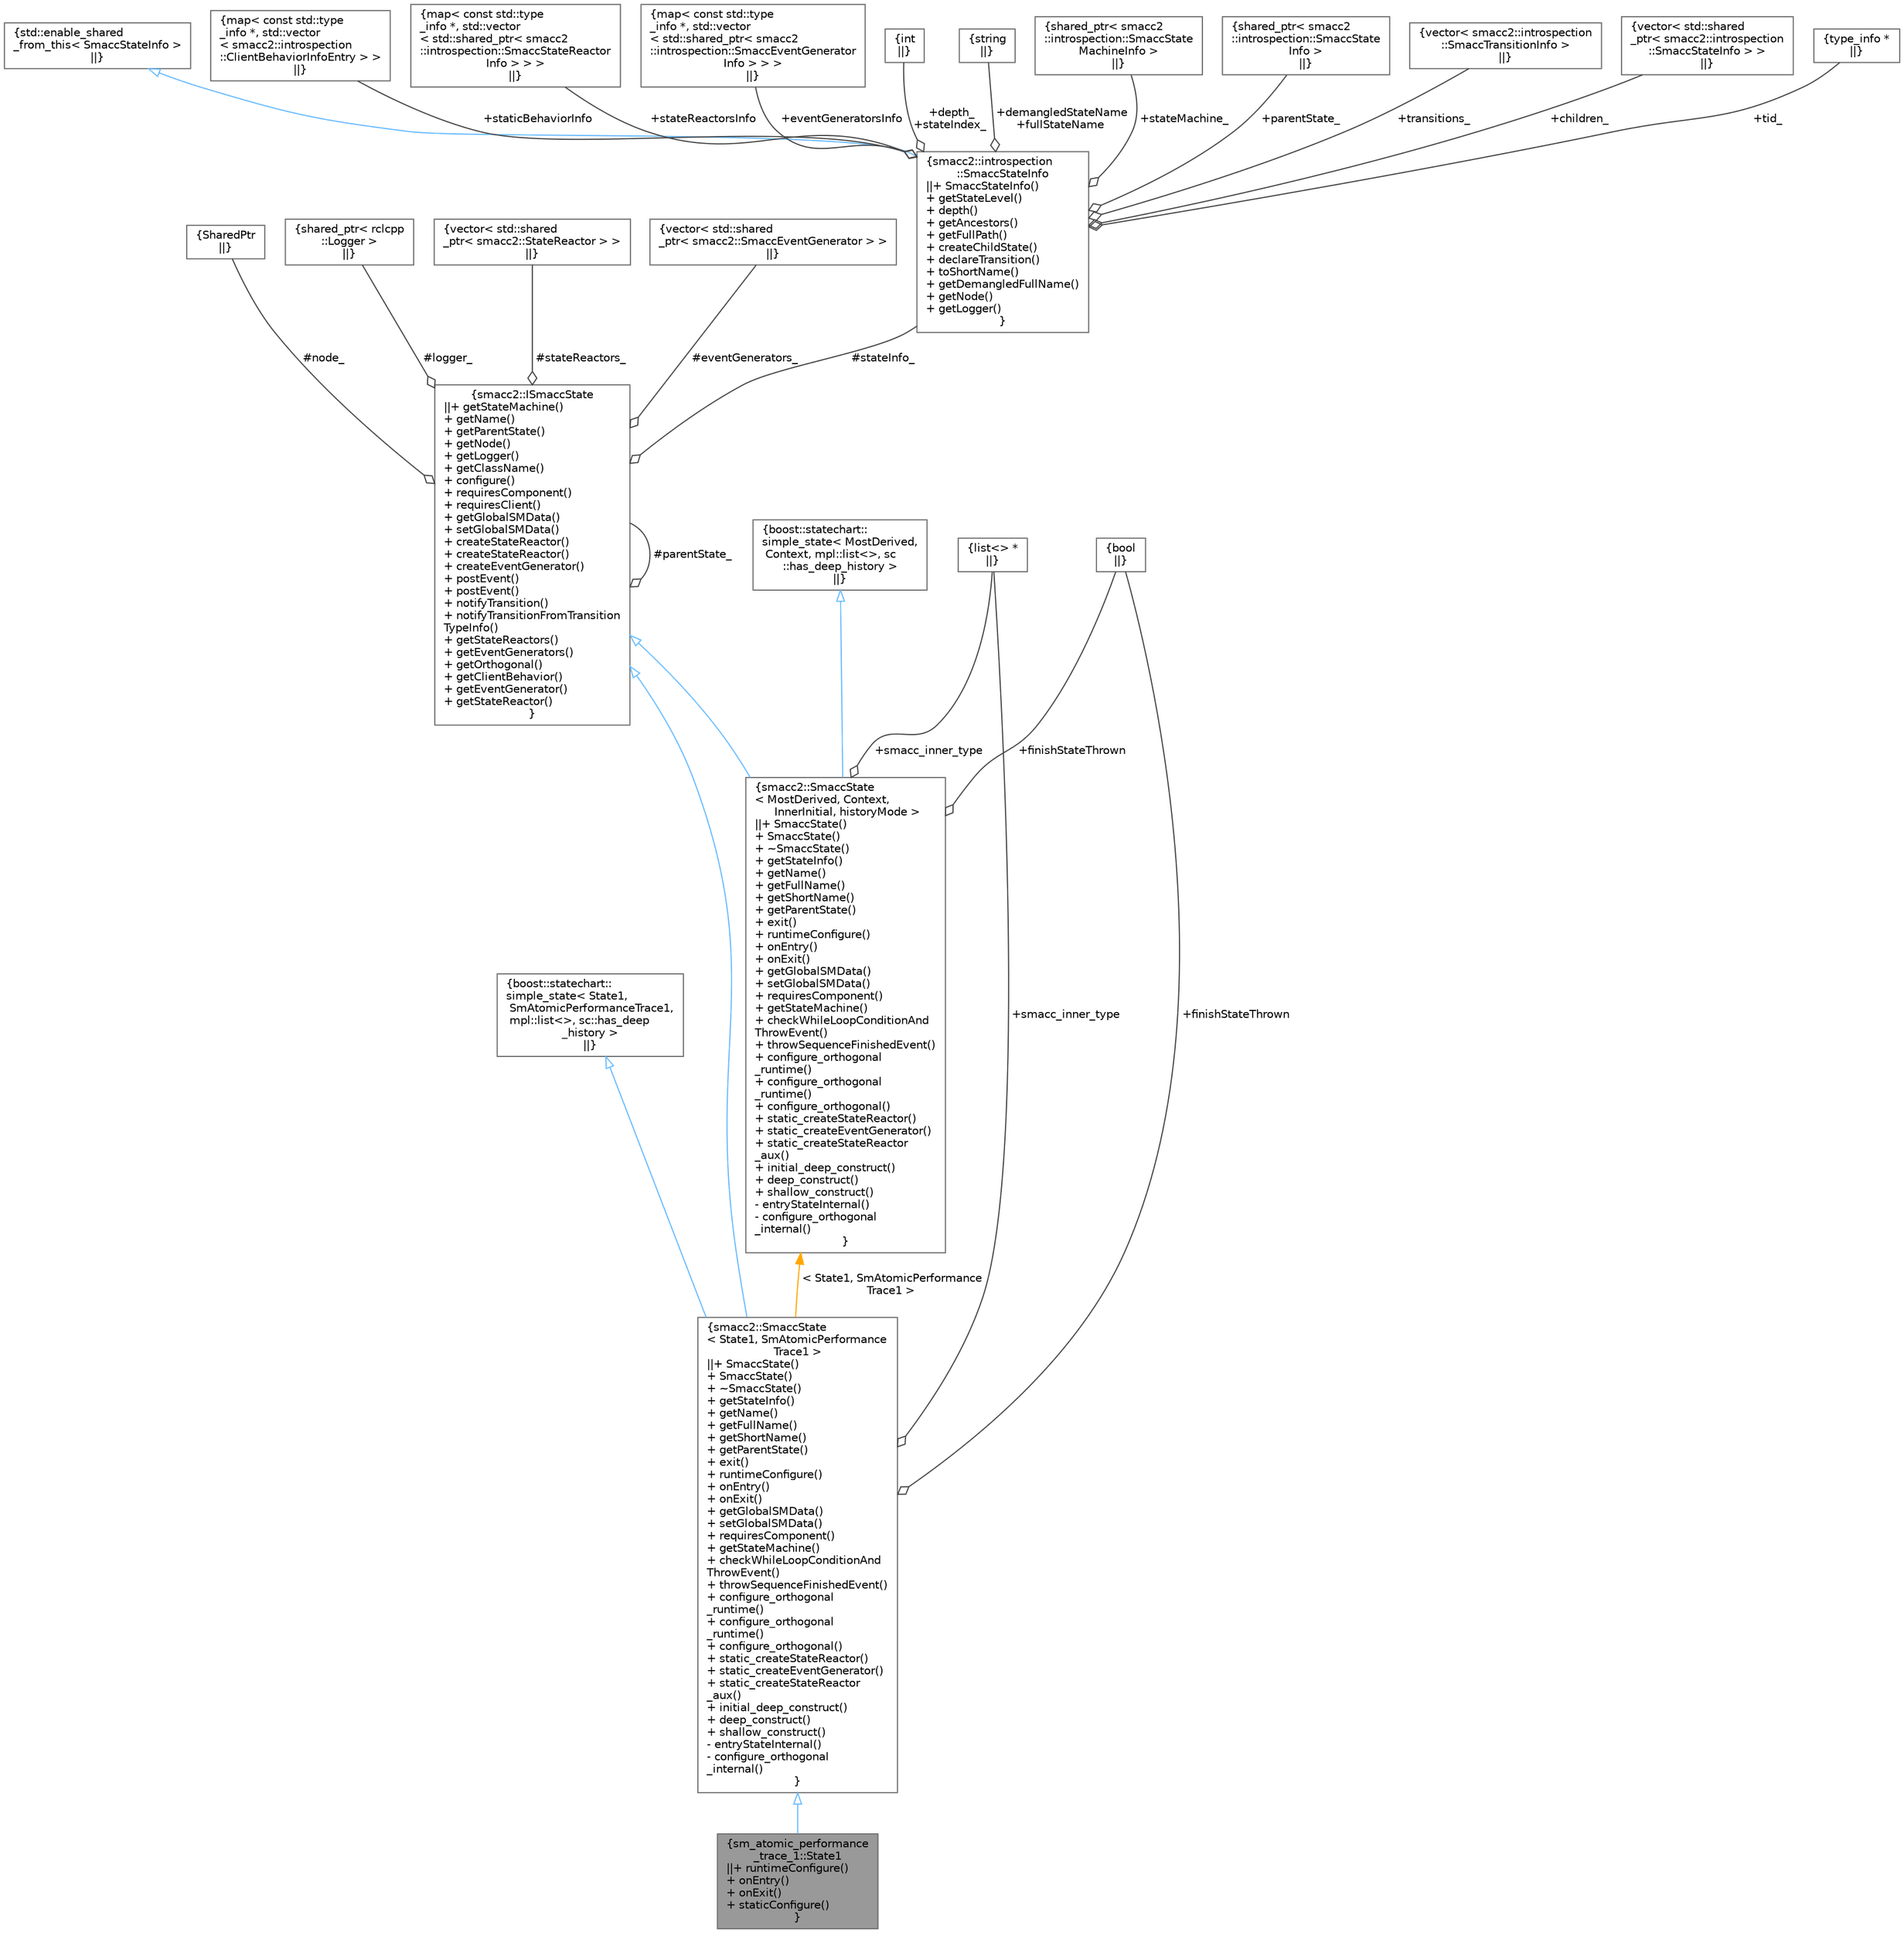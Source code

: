 digraph "sm_atomic_performance_trace_1::State1"
{
 // LATEX_PDF_SIZE
  bgcolor="transparent";
  edge [fontname=Helvetica,fontsize=10,labelfontname=Helvetica,labelfontsize=10];
  node [fontname=Helvetica,fontsize=10,shape=box,height=0.2,width=0.4];
  Node1 [label="{sm_atomic_performance\l_trace_1::State1\n||+ runtimeConfigure()\l+ onEntry()\l+ onExit()\l+ staticConfigure()\l}",height=0.2,width=0.4,color="gray40", fillcolor="grey60", style="filled", fontcolor="black",tooltip=" "];
  Node2 -> Node1 [dir="back",color="steelblue1",style="solid",arrowtail="onormal"];
  Node2 [label="{smacc2::SmaccState\l\< State1, SmAtomicPerformance\lTrace1 \>\n||+ SmaccState()\l+ SmaccState()\l+ ~SmaccState()\l+ getStateInfo()\l+ getName()\l+ getFullName()\l+ getShortName()\l+ getParentState()\l+ exit()\l+ runtimeConfigure()\l+ onEntry()\l+ onExit()\l+ getGlobalSMData()\l+ setGlobalSMData()\l+ requiresComponent()\l+ getStateMachine()\l+ checkWhileLoopConditionAnd\lThrowEvent()\l+ throwSequenceFinishedEvent()\l+ configure_orthogonal\l_runtime()\l+ configure_orthogonal\l_runtime()\l+ configure_orthogonal()\l+ static_createStateReactor()\l+ static_createEventGenerator()\l+ static_createStateReactor\l_aux()\l+ initial_deep_construct()\l+ deep_construct()\l+ shallow_construct()\l- entryStateInternal()\l- configure_orthogonal\l_internal()\l}",height=0.2,width=0.4,color="gray40", fillcolor="white", style="filled",URL="$classsmacc2_1_1SmaccState.html",tooltip=" "];
  Node3 -> Node2 [dir="back",color="steelblue1",style="solid",arrowtail="onormal"];
  Node3 [label="{boost::statechart::\lsimple_state\< State1,\l SmAtomicPerformanceTrace1,\l mpl::list\<\>, sc::has_deep\l_history \>\n||}",height=0.2,width=0.4,color="gray40", fillcolor="white", style="filled",tooltip=" "];
  Node4 -> Node2 [dir="back",color="steelblue1",style="solid",arrowtail="onormal"];
  Node4 [label="{smacc2::ISmaccState\n||+ getStateMachine()\l+ getName()\l+ getParentState()\l+ getNode()\l+ getLogger()\l+ getClassName()\l+ configure()\l+ requiresComponent()\l+ requiresClient()\l+ getGlobalSMData()\l+ setGlobalSMData()\l+ createStateReactor()\l+ createStateReactor()\l+ createEventGenerator()\l+ postEvent()\l+ postEvent()\l+ notifyTransition()\l+ notifyTransitionFromTransition\lTypeInfo()\l+ getStateReactors()\l+ getEventGenerators()\l+ getOrthogonal()\l+ getClientBehavior()\l+ getEventGenerator()\l+ getStateReactor()\l}",height=0.2,width=0.4,color="gray40", fillcolor="white", style="filled",URL="$classsmacc2_1_1ISmaccState.html",tooltip=" "];
  Node5 -> Node4 [color="grey25",style="solid",label=" #node_" ,arrowhead="odiamond"];
  Node5 [label="{SharedPtr\n||}",height=0.2,width=0.4,color="gray40", fillcolor="white", style="filled",tooltip=" "];
  Node6 -> Node4 [color="grey25",style="solid",label=" #logger_" ,arrowhead="odiamond"];
  Node6 [label="{shared_ptr\< rclcpp\l::Logger \>\n||}",height=0.2,width=0.4,color="gray40", fillcolor="white", style="filled",tooltip=" "];
  Node7 -> Node4 [color="grey25",style="solid",label=" #stateReactors_" ,arrowhead="odiamond"];
  Node7 [label="{vector\< std::shared\l_ptr\< smacc2::StateReactor \> \>\n||}",height=0.2,width=0.4,color="gray40", fillcolor="white", style="filled",tooltip=" "];
  Node8 -> Node4 [color="grey25",style="solid",label=" #eventGenerators_" ,arrowhead="odiamond"];
  Node8 [label="{vector\< std::shared\l_ptr\< smacc2::SmaccEventGenerator \> \>\n||}",height=0.2,width=0.4,color="gray40", fillcolor="white", style="filled",tooltip=" "];
  Node4 -> Node4 [color="grey25",style="solid",label=" #parentState_" ,arrowhead="odiamond"];
  Node9 -> Node4 [color="grey25",style="solid",label=" #stateInfo_" ,arrowhead="odiamond"];
  Node9 [label="{smacc2::introspection\l::SmaccStateInfo\n||+ SmaccStateInfo()\l+ getStateLevel()\l+ depth()\l+ getAncestors()\l+ getFullPath()\l+ createChildState()\l+ declareTransition()\l+ toShortName()\l+ getDemangledFullName()\l+ getNode()\l+ getLogger()\l}",height=0.2,width=0.4,color="gray40", fillcolor="white", style="filled",URL="$classsmacc2_1_1introspection_1_1SmaccStateInfo.html",tooltip=" "];
  Node10 -> Node9 [dir="back",color="steelblue1",style="solid",arrowtail="onormal"];
  Node10 [label="{std::enable_shared\l_from_this\< SmaccStateInfo \>\n||}",height=0.2,width=0.4,color="gray40", fillcolor="white", style="filled",tooltip=" "];
  Node11 -> Node9 [color="grey25",style="solid",label=" +staticBehaviorInfo" ,arrowhead="odiamond"];
  Node11 [label="{map\< const std::type\l_info *, std::vector\l\< smacc2::introspection\l::ClientBehaviorInfoEntry \> \>\n||}",height=0.2,width=0.4,color="gray40", fillcolor="white", style="filled",tooltip=" "];
  Node12 -> Node9 [color="grey25",style="solid",label=" +stateReactorsInfo" ,arrowhead="odiamond"];
  Node12 [label="{map\< const std::type\l_info *, std::vector\l\< std::shared_ptr\< smacc2\l::introspection::SmaccStateReactor\lInfo \> \> \>\n||}",height=0.2,width=0.4,color="gray40", fillcolor="white", style="filled",tooltip=" "];
  Node13 -> Node9 [color="grey25",style="solid",label=" +eventGeneratorsInfo" ,arrowhead="odiamond"];
  Node13 [label="{map\< const std::type\l_info *, std::vector\l\< std::shared_ptr\< smacc2\l::introspection::SmaccEventGenerator\lInfo \> \> \>\n||}",height=0.2,width=0.4,color="gray40", fillcolor="white", style="filled",tooltip=" "];
  Node14 -> Node9 [color="grey25",style="solid",label=" +depth_\n+stateIndex_" ,arrowhead="odiamond"];
  Node14 [label="{int\n||}",height=0.2,width=0.4,color="gray40", fillcolor="white", style="filled",tooltip=" "];
  Node15 -> Node9 [color="grey25",style="solid",label=" +demangledStateName\n+fullStateName" ,arrowhead="odiamond"];
  Node15 [label="{string\n||}",height=0.2,width=0.4,color="gray40", fillcolor="white", style="filled",tooltip=" "];
  Node16 -> Node9 [color="grey25",style="solid",label=" +stateMachine_" ,arrowhead="odiamond"];
  Node16 [label="{shared_ptr\< smacc2\l::introspection::SmaccState\lMachineInfo \>\n||}",height=0.2,width=0.4,color="gray40", fillcolor="white", style="filled",tooltip=" "];
  Node17 -> Node9 [color="grey25",style="solid",label=" +parentState_" ,arrowhead="odiamond"];
  Node17 [label="{shared_ptr\< smacc2\l::introspection::SmaccState\lInfo \>\n||}",height=0.2,width=0.4,color="gray40", fillcolor="white", style="filled",tooltip=" "];
  Node18 -> Node9 [color="grey25",style="solid",label=" +transitions_" ,arrowhead="odiamond"];
  Node18 [label="{vector\< smacc2::introspection\l::SmaccTransitionInfo \>\n||}",height=0.2,width=0.4,color="gray40", fillcolor="white", style="filled",tooltip=" "];
  Node19 -> Node9 [color="grey25",style="solid",label=" +children_" ,arrowhead="odiamond"];
  Node19 [label="{vector\< std::shared\l_ptr\< smacc2::introspection\l::SmaccStateInfo \> \>\n||}",height=0.2,width=0.4,color="gray40", fillcolor="white", style="filled",tooltip=" "];
  Node20 -> Node9 [color="grey25",style="solid",label=" +tid_" ,arrowhead="odiamond"];
  Node20 [label="{type_info *\n||}",height=0.2,width=0.4,color="gray40", fillcolor="white", style="filled",tooltip=" "];
  Node21 -> Node2 [color="grey25",style="solid",label=" +finishStateThrown" ,arrowhead="odiamond"];
  Node21 [label="{bool\n||}",height=0.2,width=0.4,color="gray40", fillcolor="white", style="filled",URL="$classbool.html",tooltip=" "];
  Node22 -> Node2 [color="grey25",style="solid",label=" +smacc_inner_type" ,arrowhead="odiamond"];
  Node22 [label="{list\<\> *\n||}",height=0.2,width=0.4,color="gray40", fillcolor="white", style="filled",tooltip=" "];
  Node23 -> Node2 [dir="back",color="orange",style="solid",label=" \< State1, SmAtomicPerformance\lTrace1 \>" ];
  Node23 [label="{smacc2::SmaccState\l\< MostDerived, Context,\l InnerInitial, historyMode \>\n||+ SmaccState()\l+ SmaccState()\l+ ~SmaccState()\l+ getStateInfo()\l+ getName()\l+ getFullName()\l+ getShortName()\l+ getParentState()\l+ exit()\l+ runtimeConfigure()\l+ onEntry()\l+ onExit()\l+ getGlobalSMData()\l+ setGlobalSMData()\l+ requiresComponent()\l+ getStateMachine()\l+ checkWhileLoopConditionAnd\lThrowEvent()\l+ throwSequenceFinishedEvent()\l+ configure_orthogonal\l_runtime()\l+ configure_orthogonal\l_runtime()\l+ configure_orthogonal()\l+ static_createStateReactor()\l+ static_createEventGenerator()\l+ static_createStateReactor\l_aux()\l+ initial_deep_construct()\l+ deep_construct()\l+ shallow_construct()\l- entryStateInternal()\l- configure_orthogonal\l_internal()\l}",height=0.2,width=0.4,color="gray40", fillcolor="white", style="filled",URL="$classsmacc2_1_1SmaccState.html",tooltip=" "];
  Node24 -> Node23 [dir="back",color="steelblue1",style="solid",arrowtail="onormal"];
  Node24 [label="{boost::statechart::\lsimple_state\< MostDerived,\l Context, mpl::list\<\>, sc\l::has_deep_history \>\n||}",height=0.2,width=0.4,color="gray40", fillcolor="white", style="filled",tooltip=" "];
  Node4 -> Node23 [dir="back",color="steelblue1",style="solid",arrowtail="onormal"];
  Node21 -> Node23 [color="grey25",style="solid",label=" +finishStateThrown" ,arrowhead="odiamond"];
  Node22 -> Node23 [color="grey25",style="solid",label=" +smacc_inner_type" ,arrowhead="odiamond"];
}
